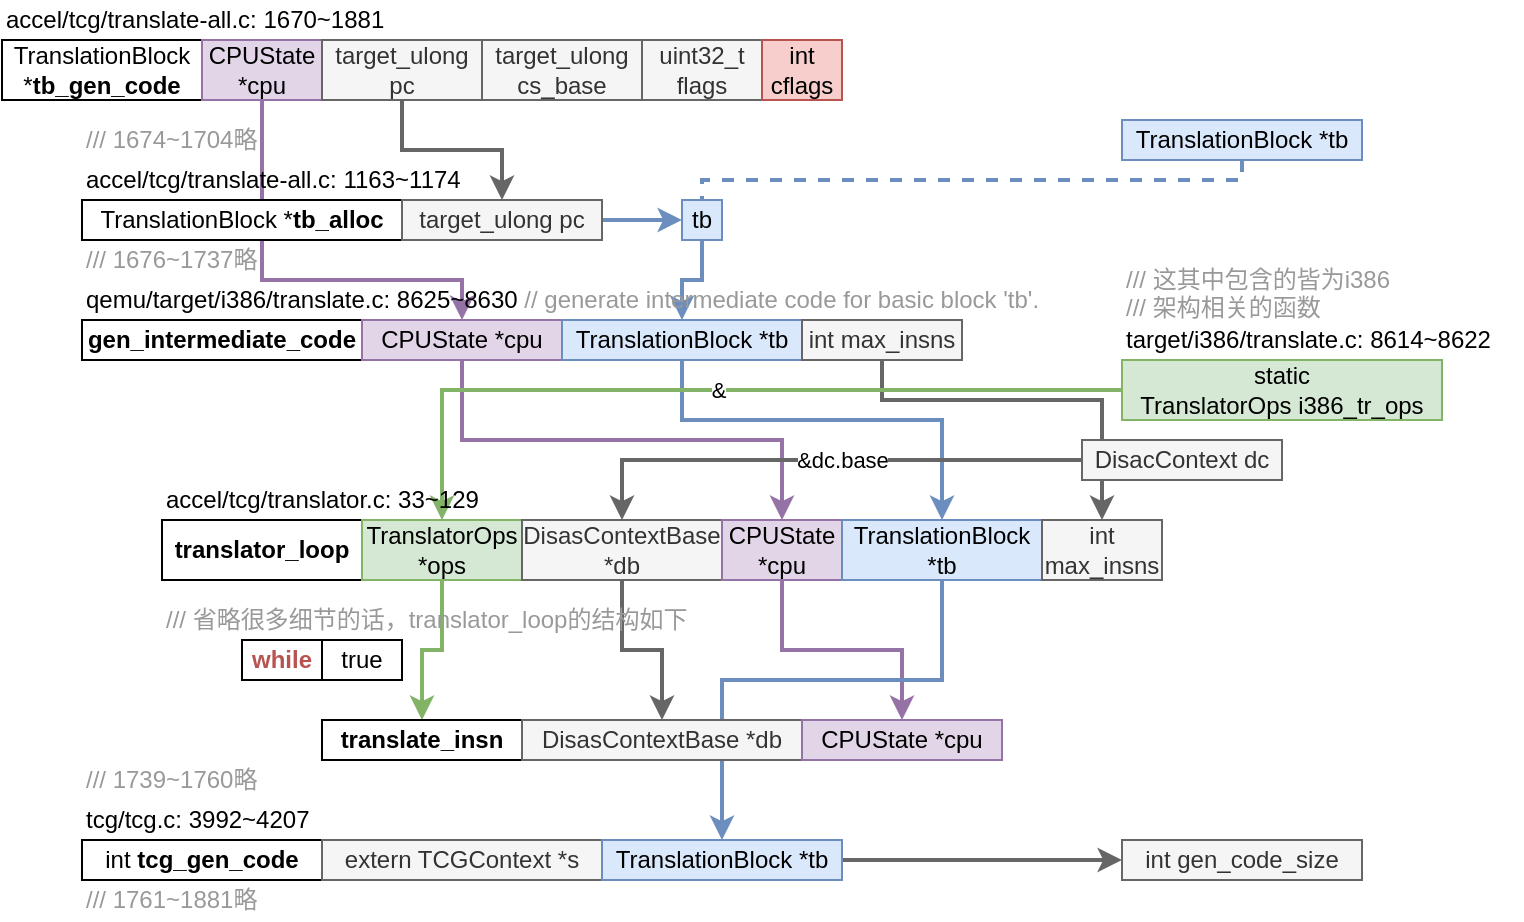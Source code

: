 <mxfile version="11.3.0" type="device" pages="1"><diagram id="MLWMpyCojOahII7VsrYe" name="Page-1"><mxGraphModel dx="653" dy="403" grid="1" gridSize="10" guides="1" tooltips="1" connect="1" arrows="1" fold="1" page="1" pageScale="1" pageWidth="827" pageHeight="1169" math="0" shadow="0"><root><mxCell id="0"/><mxCell id="1" parent="0"/><mxCell id="rsd75Bl26VOF1HA5OtjK-1" value="TranslationBlock *&lt;b&gt;tb_gen_code&lt;/b&gt;" style="rounded=0;whiteSpace=wrap;html=1;" vertex="1" parent="1"><mxGeometry x="80" y="80" width="100" height="30" as="geometry"/></mxCell><mxCell id="rsd75Bl26VOF1HA5OtjK-33" style="edgeStyle=orthogonalEdgeStyle;rounded=0;orthogonalLoop=1;jettySize=auto;html=1;endArrow=classic;endFill=1;strokeWidth=2;fillColor=#e1d5e7;strokeColor=#9673a6;" edge="1" parent="1" source="rsd75Bl26VOF1HA5OtjK-2" target="rsd75Bl26VOF1HA5OtjK-19"><mxGeometry relative="1" as="geometry"><Array as="points"><mxPoint x="210" y="200"/><mxPoint x="310" y="200"/></Array></mxGeometry></mxCell><mxCell id="rsd75Bl26VOF1HA5OtjK-2" value="CPUState *cpu" style="rounded=0;whiteSpace=wrap;html=1;fillColor=#e1d5e7;strokeColor=#9673a6;" vertex="1" parent="1"><mxGeometry x="180" y="80" width="60" height="30" as="geometry"/></mxCell><mxCell id="rsd75Bl26VOF1HA5OtjK-13" style="edgeStyle=orthogonalEdgeStyle;rounded=0;orthogonalLoop=1;jettySize=auto;html=1;strokeWidth=2;fillColor=#f5f5f5;strokeColor=#666666;" edge="1" parent="1" source="rsd75Bl26VOF1HA5OtjK-3" target="rsd75Bl26VOF1HA5OtjK-12"><mxGeometry relative="1" as="geometry"/></mxCell><mxCell id="rsd75Bl26VOF1HA5OtjK-3" value="target_ulong pc" style="rounded=0;whiteSpace=wrap;html=1;fillColor=#f5f5f5;strokeColor=#666666;fontColor=#333333;" vertex="1" parent="1"><mxGeometry x="240" y="80" width="80" height="30" as="geometry"/></mxCell><mxCell id="rsd75Bl26VOF1HA5OtjK-4" value="target_ulong cs_base" style="rounded=0;whiteSpace=wrap;html=1;fillColor=#f5f5f5;strokeColor=#666666;fontColor=#333333;" vertex="1" parent="1"><mxGeometry x="320" y="80" width="80" height="30" as="geometry"/></mxCell><mxCell id="rsd75Bl26VOF1HA5OtjK-5" value="uint32_t flags" style="rounded=0;whiteSpace=wrap;html=1;fillColor=#f5f5f5;strokeColor=#666666;fontColor=#333333;" vertex="1" parent="1"><mxGeometry x="400" y="80" width="60" height="30" as="geometry"/></mxCell><mxCell id="rsd75Bl26VOF1HA5OtjK-6" value="int cflags" style="rounded=0;whiteSpace=wrap;html=1;fillColor=#f8cecc;strokeColor=#b85450;" vertex="1" parent="1"><mxGeometry x="460" y="80" width="40" height="30" as="geometry"/></mxCell><mxCell id="rsd75Bl26VOF1HA5OtjK-7" value="accel/tcg/translate-all.c: 1670~1881" style="text;html=1;resizable=0;points=[];autosize=1;align=left;verticalAlign=top;spacingTop=-4;" vertex="1" parent="1"><mxGeometry x="80" y="60" width="200" height="20" as="geometry"/></mxCell><mxCell id="rsd75Bl26VOF1HA5OtjK-15" style="edgeStyle=orthogonalEdgeStyle;rounded=0;orthogonalLoop=1;jettySize=auto;html=1;strokeWidth=2;dashed=1;endArrow=none;endFill=0;fillColor=#dae8fc;strokeColor=#6c8ebf;" edge="1" parent="1" source="rsd75Bl26VOF1HA5OtjK-8" target="rsd75Bl26VOF1HA5OtjK-14"><mxGeometry relative="1" as="geometry"><Array as="points"><mxPoint x="700" y="150"/><mxPoint x="430" y="150"/></Array></mxGeometry></mxCell><mxCell id="rsd75Bl26VOF1HA5OtjK-8" value="TranslationBlock *tb" style="rounded=0;whiteSpace=wrap;html=1;fillColor=#dae8fc;strokeColor=#6c8ebf;" vertex="1" parent="1"><mxGeometry x="640" y="120" width="120" height="20" as="geometry"/></mxCell><mxCell id="rsd75Bl26VOF1HA5OtjK-9" value="&lt;font color=&quot;#999999&quot;&gt;/// 1674~1704略&lt;/font&gt;" style="text;html=1;resizable=0;points=[];autosize=1;align=left;verticalAlign=top;spacingTop=-4;" vertex="1" parent="1"><mxGeometry x="120" y="120" width="100" height="20" as="geometry"/></mxCell><mxCell id="rsd75Bl26VOF1HA5OtjK-10" value="TranslationBlock *&lt;b&gt;tb_alloc&lt;/b&gt;" style="rounded=0;whiteSpace=wrap;html=1;" vertex="1" parent="1"><mxGeometry x="120" y="160" width="160" height="20" as="geometry"/></mxCell><mxCell id="rsd75Bl26VOF1HA5OtjK-11" value="accel/tcg/translate-all.c: 1163~1174" style="text;html=1;resizable=0;points=[];autosize=1;align=left;verticalAlign=top;spacingTop=-4;" vertex="1" parent="1"><mxGeometry x="120" y="140" width="200" height="20" as="geometry"/></mxCell><mxCell id="rsd75Bl26VOF1HA5OtjK-16" style="edgeStyle=orthogonalEdgeStyle;rounded=0;orthogonalLoop=1;jettySize=auto;html=1;endArrow=classic;endFill=1;strokeWidth=2;fillColor=#dae8fc;strokeColor=#6c8ebf;" edge="1" parent="1" source="rsd75Bl26VOF1HA5OtjK-12" target="rsd75Bl26VOF1HA5OtjK-14"><mxGeometry relative="1" as="geometry"/></mxCell><mxCell id="rsd75Bl26VOF1HA5OtjK-12" value="target_ulong pc" style="rounded=0;whiteSpace=wrap;html=1;fillColor=#f5f5f5;strokeColor=#666666;fontColor=#333333;" vertex="1" parent="1"><mxGeometry x="280" y="160" width="100" height="20" as="geometry"/></mxCell><mxCell id="rsd75Bl26VOF1HA5OtjK-34" style="edgeStyle=orthogonalEdgeStyle;rounded=0;orthogonalLoop=1;jettySize=auto;html=1;endArrow=classic;endFill=1;strokeWidth=2;fillColor=#dae8fc;strokeColor=#6c8ebf;" edge="1" parent="1" source="rsd75Bl26VOF1HA5OtjK-14" target="rsd75Bl26VOF1HA5OtjK-20"><mxGeometry relative="1" as="geometry"/></mxCell><mxCell id="rsd75Bl26VOF1HA5OtjK-14" value="tb" style="rounded=0;whiteSpace=wrap;html=1;fillColor=#dae8fc;strokeColor=#6c8ebf;" vertex="1" parent="1"><mxGeometry x="420" y="160" width="20" height="20" as="geometry"/></mxCell><mxCell id="rsd75Bl26VOF1HA5OtjK-17" value="&lt;font color=&quot;#999999&quot;&gt;/// 1676~1737略&lt;/font&gt;" style="text;html=1;resizable=0;points=[];autosize=1;align=left;verticalAlign=top;spacingTop=-4;" vertex="1" parent="1"><mxGeometry x="120" y="180" width="100" height="20" as="geometry"/></mxCell><mxCell id="rsd75Bl26VOF1HA5OtjK-18" value="&lt;b&gt;gen_intermediate_code&lt;/b&gt;" style="rounded=0;whiteSpace=wrap;html=1;" vertex="1" parent="1"><mxGeometry x="120" y="220" width="140" height="20" as="geometry"/></mxCell><mxCell id="rsd75Bl26VOF1HA5OtjK-47" style="edgeStyle=orthogonalEdgeStyle;rounded=0;orthogonalLoop=1;jettySize=auto;html=1;endArrow=classic;endFill=1;strokeColor=#9673a6;strokeWidth=2;fillColor=#e1d5e7;" edge="1" parent="1" source="rsd75Bl26VOF1HA5OtjK-19" target="rsd75Bl26VOF1HA5OtjK-26"><mxGeometry relative="1" as="geometry"><Array as="points"><mxPoint x="310" y="280"/><mxPoint x="470" y="280"/></Array></mxGeometry></mxCell><mxCell id="rsd75Bl26VOF1HA5OtjK-19" value="CPUState *cpu" style="rounded=0;whiteSpace=wrap;html=1;fillColor=#e1d5e7;strokeColor=#9673a6;" vertex="1" parent="1"><mxGeometry x="260" y="220" width="100" height="20" as="geometry"/></mxCell><mxCell id="rsd75Bl26VOF1HA5OtjK-48" style="edgeStyle=orthogonalEdgeStyle;rounded=0;orthogonalLoop=1;jettySize=auto;html=1;endArrow=classic;endFill=1;strokeColor=#6c8ebf;strokeWidth=2;fillColor=#dae8fc;" edge="1" parent="1" source="rsd75Bl26VOF1HA5OtjK-20" target="rsd75Bl26VOF1HA5OtjK-27"><mxGeometry relative="1" as="geometry"><Array as="points"><mxPoint x="420" y="270"/><mxPoint x="550" y="270"/></Array></mxGeometry></mxCell><mxCell id="rsd75Bl26VOF1HA5OtjK-20" value="TranslationBlock *tb" style="rounded=0;whiteSpace=wrap;html=1;fillColor=#dae8fc;strokeColor=#6c8ebf;" vertex="1" parent="1"><mxGeometry x="360" y="220" width="120" height="20" as="geometry"/></mxCell><mxCell id="rsd75Bl26VOF1HA5OtjK-49" style="edgeStyle=orthogonalEdgeStyle;rounded=0;orthogonalLoop=1;jettySize=auto;html=1;endArrow=classic;endFill=1;strokeColor=#666666;strokeWidth=2;fillColor=#f5f5f5;" edge="1" parent="1" source="rsd75Bl26VOF1HA5OtjK-21" target="rsd75Bl26VOF1HA5OtjK-28"><mxGeometry relative="1" as="geometry"><Array as="points"><mxPoint x="520" y="260"/><mxPoint x="630" y="260"/></Array></mxGeometry></mxCell><mxCell id="rsd75Bl26VOF1HA5OtjK-21" value="int max_insns" style="rounded=0;whiteSpace=wrap;html=1;fillColor=#f5f5f5;strokeColor=#666666;fontColor=#333333;" vertex="1" parent="1"><mxGeometry x="480" y="220" width="80" height="20" as="geometry"/></mxCell><mxCell id="rsd75Bl26VOF1HA5OtjK-22" value="qemu/target/i386/translate.c: 8625~8630&lt;font color=&quot;#999999&quot;&gt; //&amp;nbsp;generate intermediate code for basic block 'tb'.&lt;/font&gt;" style="text;html=1;resizable=0;points=[];autosize=1;align=left;verticalAlign=top;spacingTop=-4;" vertex="1" parent="1"><mxGeometry x="120" y="200" width="490" height="20" as="geometry"/></mxCell><mxCell id="rsd75Bl26VOF1HA5OtjK-23" value="&lt;b&gt;translator_loop&lt;/b&gt;" style="rounded=0;whiteSpace=wrap;html=1;" vertex="1" parent="1"><mxGeometry x="160" y="320" width="100" height="30" as="geometry"/></mxCell><mxCell id="rsd75Bl26VOF1HA5OtjK-55" style="edgeStyle=orthogonalEdgeStyle;rounded=0;orthogonalLoop=1;jettySize=auto;html=1;endArrow=classic;endFill=1;strokeColor=#82b366;strokeWidth=2;fillColor=#d5e8d4;" edge="1" parent="1" source="rsd75Bl26VOF1HA5OtjK-24" target="rsd75Bl26VOF1HA5OtjK-50"><mxGeometry relative="1" as="geometry"/></mxCell><mxCell id="rsd75Bl26VOF1HA5OtjK-24" value="TranslatorOps *ops" style="rounded=0;whiteSpace=wrap;html=1;fillColor=#d5e8d4;strokeColor=#82b366;" vertex="1" parent="1"><mxGeometry x="260" y="320" width="80" height="30" as="geometry"/></mxCell><mxCell id="rsd75Bl26VOF1HA5OtjK-53" style="edgeStyle=orthogonalEdgeStyle;rounded=0;orthogonalLoop=1;jettySize=auto;html=1;endArrow=classic;endFill=1;strokeColor=#666666;strokeWidth=2;fillColor=#f5f5f5;" edge="1" parent="1" source="rsd75Bl26VOF1HA5OtjK-25" target="rsd75Bl26VOF1HA5OtjK-51"><mxGeometry relative="1" as="geometry"/></mxCell><mxCell id="rsd75Bl26VOF1HA5OtjK-25" value="DisasContextBase *db" style="rounded=0;whiteSpace=wrap;html=1;fillColor=#f5f5f5;strokeColor=#666666;fontColor=#333333;" vertex="1" parent="1"><mxGeometry x="340" y="320" width="100" height="30" as="geometry"/></mxCell><mxCell id="rsd75Bl26VOF1HA5OtjK-54" style="edgeStyle=orthogonalEdgeStyle;rounded=0;orthogonalLoop=1;jettySize=auto;html=1;endArrow=classic;endFill=1;strokeColor=#9673a6;strokeWidth=2;fillColor=#e1d5e7;" edge="1" parent="1" source="rsd75Bl26VOF1HA5OtjK-26" target="rsd75Bl26VOF1HA5OtjK-52"><mxGeometry relative="1" as="geometry"/></mxCell><mxCell id="rsd75Bl26VOF1HA5OtjK-26" value="CPUState *cpu" style="rounded=0;whiteSpace=wrap;html=1;fillColor=#e1d5e7;strokeColor=#9673a6;" vertex="1" parent="1"><mxGeometry x="440" y="320" width="60" height="30" as="geometry"/></mxCell><mxCell id="rsd75Bl26VOF1HA5OtjK-61" style="edgeStyle=orthogonalEdgeStyle;rounded=0;orthogonalLoop=1;jettySize=auto;html=1;endArrow=classic;endFill=1;strokeColor=#6c8ebf;strokeWidth=2;fillColor=#dae8fc;" edge="1" parent="1" source="rsd75Bl26VOF1HA5OtjK-27" target="rsd75Bl26VOF1HA5OtjK-59"><mxGeometry relative="1" as="geometry"><Array as="points"><mxPoint x="550" y="400"/><mxPoint x="440" y="400"/></Array></mxGeometry></mxCell><mxCell id="rsd75Bl26VOF1HA5OtjK-27" value="TranslationBlock *tb" style="rounded=0;whiteSpace=wrap;html=1;fillColor=#dae8fc;strokeColor=#6c8ebf;" vertex="1" parent="1"><mxGeometry x="500" y="320" width="100" height="30" as="geometry"/></mxCell><mxCell id="rsd75Bl26VOF1HA5OtjK-28" value="int max_insns" style="rounded=0;whiteSpace=wrap;html=1;fillColor=#f5f5f5;strokeColor=#666666;fontColor=#333333;" vertex="1" parent="1"><mxGeometry x="600" y="320" width="60" height="30" as="geometry"/></mxCell><mxCell id="rsd75Bl26VOF1HA5OtjK-30" value="&lt;font color=&quot;#999999&quot;&gt;/// 省略很多细节的话，translator_loop的结构如下&lt;/font&gt;" style="text;html=1;resizable=0;points=[];autosize=1;align=left;verticalAlign=top;spacingTop=-4;" vertex="1" parent="1"><mxGeometry x="160" y="360" width="280" height="20" as="geometry"/></mxCell><mxCell id="rsd75Bl26VOF1HA5OtjK-31" value="&lt;b&gt;&lt;font color=&quot;#b85450&quot;&gt;while&lt;/font&gt;&lt;/b&gt;" style="rounded=0;whiteSpace=wrap;html=1;" vertex="1" parent="1"><mxGeometry x="200" y="380" width="40" height="20" as="geometry"/></mxCell><mxCell id="rsd75Bl26VOF1HA5OtjK-32" value="true" style="rounded=0;whiteSpace=wrap;html=1;" vertex="1" parent="1"><mxGeometry x="240" y="380" width="40" height="20" as="geometry"/></mxCell><mxCell id="rsd75Bl26VOF1HA5OtjK-37" value="&lt;font color=&quot;#999999&quot;&gt;/// 这其中包含的皆为i386&lt;br&gt;/// 架构相关的函数&lt;/font&gt;" style="text;html=1;resizable=0;points=[];autosize=1;align=left;verticalAlign=top;spacingTop=-4;" vertex="1" parent="1"><mxGeometry x="640" y="190" width="150" height="30" as="geometry"/></mxCell><mxCell id="rsd75Bl26VOF1HA5OtjK-42" value="&amp;amp;" style="edgeStyle=orthogonalEdgeStyle;rounded=0;orthogonalLoop=1;jettySize=auto;html=1;endArrow=classic;endFill=1;strokeColor=#82b366;strokeWidth=2;fillColor=#d5e8d4;" edge="1" parent="1" source="rsd75Bl26VOF1HA5OtjK-39" target="rsd75Bl26VOF1HA5OtjK-24"><mxGeometry relative="1" as="geometry"/></mxCell><mxCell id="rsd75Bl26VOF1HA5OtjK-39" value="static&lt;br&gt;TranslatorOps i386_tr_ops" style="rounded=0;whiteSpace=wrap;html=1;fillColor=#d5e8d4;strokeColor=#82b366;" vertex="1" parent="1"><mxGeometry x="640" y="240" width="160" height="30" as="geometry"/></mxCell><mxCell id="rsd75Bl26VOF1HA5OtjK-41" value="target/i386/translate.c: 8614~8622" style="text;html=1;resizable=0;points=[];autosize=1;align=left;verticalAlign=top;spacingTop=-4;" vertex="1" parent="1"><mxGeometry x="640" y="220" width="200" height="20" as="geometry"/></mxCell><mxCell id="rsd75Bl26VOF1HA5OtjK-29" value="accel/tcg/translator.c: 33~129" style="text;html=1;resizable=0;points=[];autosize=1;align=left;verticalAlign=top;spacingTop=-4;" vertex="1" parent="1"><mxGeometry x="160" y="300" width="170" height="20" as="geometry"/></mxCell><mxCell id="rsd75Bl26VOF1HA5OtjK-46" value="&amp;amp;dc.base" style="edgeStyle=orthogonalEdgeStyle;rounded=0;orthogonalLoop=1;jettySize=auto;html=1;endArrow=classic;endFill=1;strokeColor=#666666;strokeWidth=2;fillColor=#f5f5f5;" edge="1" parent="1" source="rsd75Bl26VOF1HA5OtjK-45" target="rsd75Bl26VOF1HA5OtjK-25"><mxGeometry x="-0.075" relative="1" as="geometry"><mxPoint as="offset"/></mxGeometry></mxCell><mxCell id="rsd75Bl26VOF1HA5OtjK-45" value="DisacContext dc" style="rounded=0;whiteSpace=wrap;html=1;fillColor=#f5f5f5;strokeColor=#666666;fontColor=#333333;" vertex="1" parent="1"><mxGeometry x="620" y="280" width="100" height="20" as="geometry"/></mxCell><mxCell id="rsd75Bl26VOF1HA5OtjK-50" value="&lt;b&gt;translate_insn&lt;/b&gt;" style="rounded=0;whiteSpace=wrap;html=1;" vertex="1" parent="1"><mxGeometry x="240" y="420" width="100" height="20" as="geometry"/></mxCell><mxCell id="rsd75Bl26VOF1HA5OtjK-51" value="DisasContextBase *db" style="rounded=0;whiteSpace=wrap;html=1;fillColor=#f5f5f5;strokeColor=#666666;fontColor=#333333;" vertex="1" parent="1"><mxGeometry x="340" y="420" width="140" height="20" as="geometry"/></mxCell><mxCell id="rsd75Bl26VOF1HA5OtjK-52" value="CPUState *cpu" style="rounded=0;whiteSpace=wrap;html=1;fillColor=#e1d5e7;strokeColor=#9673a6;" vertex="1" parent="1"><mxGeometry x="480" y="420" width="100" height="20" as="geometry"/></mxCell><mxCell id="rsd75Bl26VOF1HA5OtjK-56" value="int &lt;b&gt;tcg_gen_code&lt;/b&gt;" style="rounded=0;whiteSpace=wrap;html=1;" vertex="1" parent="1"><mxGeometry x="120" y="480" width="120" height="20" as="geometry"/></mxCell><mxCell id="rsd75Bl26VOF1HA5OtjK-57" value="&lt;font color=&quot;#999999&quot;&gt;/// 1739~1760略&lt;/font&gt;" style="text;html=1;resizable=0;points=[];autosize=1;align=left;verticalAlign=top;spacingTop=-4;" vertex="1" parent="1"><mxGeometry x="120" y="440" width="100" height="20" as="geometry"/></mxCell><mxCell id="rsd75Bl26VOF1HA5OtjK-58" value="extern TCGContext *s" style="rounded=0;whiteSpace=wrap;html=1;fillColor=#f5f5f5;strokeColor=#666666;fontColor=#333333;" vertex="1" parent="1"><mxGeometry x="240" y="480" width="140" height="20" as="geometry"/></mxCell><mxCell id="rsd75Bl26VOF1HA5OtjK-63" style="edgeStyle=orthogonalEdgeStyle;rounded=0;orthogonalLoop=1;jettySize=auto;html=1;endArrow=classic;endFill=1;strokeColor=#666666;strokeWidth=2;fillColor=#f5f5f5;" edge="1" parent="1" source="rsd75Bl26VOF1HA5OtjK-59" target="rsd75Bl26VOF1HA5OtjK-62"><mxGeometry relative="1" as="geometry"/></mxCell><mxCell id="rsd75Bl26VOF1HA5OtjK-59" value="TranslationBlock *tb" style="rounded=0;whiteSpace=wrap;html=1;fillColor=#dae8fc;strokeColor=#6c8ebf;" vertex="1" parent="1"><mxGeometry x="380" y="480" width="120" height="20" as="geometry"/></mxCell><mxCell id="rsd75Bl26VOF1HA5OtjK-60" value="tcg/tcg.c: 3992~4207" style="text;html=1;resizable=0;points=[];autosize=1;align=left;verticalAlign=top;spacingTop=-4;" vertex="1" parent="1"><mxGeometry x="120" y="460" width="130" height="20" as="geometry"/></mxCell><mxCell id="rsd75Bl26VOF1HA5OtjK-62" value="int gen_code_size" style="rounded=0;whiteSpace=wrap;html=1;fillColor=#f5f5f5;strokeColor=#666666;fontColor=#333333;" vertex="1" parent="1"><mxGeometry x="640" y="480" width="120" height="20" as="geometry"/></mxCell><mxCell id="rsd75Bl26VOF1HA5OtjK-64" value="&lt;font color=&quot;#999999&quot;&gt;/// 1761~1881略&lt;/font&gt;" style="text;html=1;resizable=0;points=[];autosize=1;align=left;verticalAlign=top;spacingTop=-4;" vertex="1" parent="1"><mxGeometry x="120" y="500" width="100" height="20" as="geometry"/></mxCell></root></mxGraphModel></diagram></mxfile>